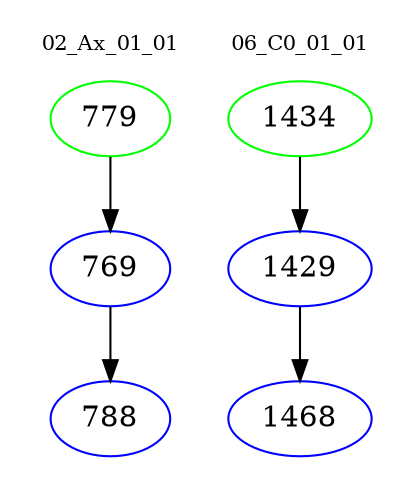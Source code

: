 digraph{
subgraph cluster_0 {
color = white
label = "02_Ax_01_01";
fontsize=10;
T0_779 [label="779", color="green"]
T0_779 -> T0_769 [color="black"]
T0_769 [label="769", color="blue"]
T0_769 -> T0_788 [color="black"]
T0_788 [label="788", color="blue"]
}
subgraph cluster_1 {
color = white
label = "06_C0_01_01";
fontsize=10;
T1_1434 [label="1434", color="green"]
T1_1434 -> T1_1429 [color="black"]
T1_1429 [label="1429", color="blue"]
T1_1429 -> T1_1468 [color="black"]
T1_1468 [label="1468", color="blue"]
}
}
